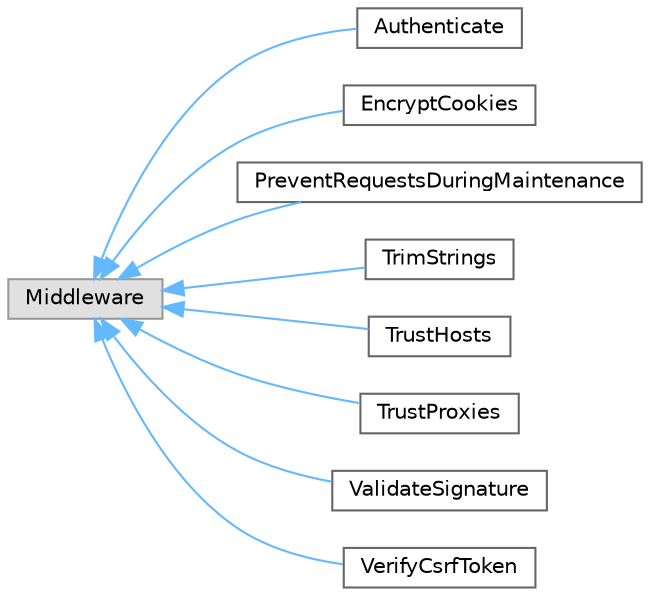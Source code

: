 digraph "Graphical Class Hierarchy"
{
 // LATEX_PDF_SIZE
  bgcolor="transparent";
  edge [fontname=Helvetica,fontsize=10,labelfontname=Helvetica,labelfontsize=10];
  node [fontname=Helvetica,fontsize=10,shape=box,height=0.2,width=0.4];
  rankdir="LR";
  Node0 [label="Middleware",height=0.2,width=0.4,color="grey60", fillcolor="#E0E0E0", style="filled",tooltip=" "];
  Node0 -> Node1 [dir="back",color="steelblue1",style="solid"];
  Node1 [label="Authenticate",height=0.2,width=0.4,color="grey40", fillcolor="white", style="filled",URL="$class_app_1_1_http_1_1_middleware_1_1_authenticate.html",tooltip=" "];
  Node0 -> Node2 [dir="back",color="steelblue1",style="solid"];
  Node2 [label="EncryptCookies",height=0.2,width=0.4,color="grey40", fillcolor="white", style="filled",URL="$class_app_1_1_http_1_1_middleware_1_1_encrypt_cookies.html",tooltip=" "];
  Node0 -> Node3 [dir="back",color="steelblue1",style="solid"];
  Node3 [label="PreventRequestsDuringMaintenance",height=0.2,width=0.4,color="grey40", fillcolor="white", style="filled",URL="$class_app_1_1_http_1_1_middleware_1_1_prevent_requests_during_maintenance.html",tooltip=" "];
  Node0 -> Node4 [dir="back",color="steelblue1",style="solid"];
  Node4 [label="TrimStrings",height=0.2,width=0.4,color="grey40", fillcolor="white", style="filled",URL="$class_app_1_1_http_1_1_middleware_1_1_trim_strings.html",tooltip=" "];
  Node0 -> Node5 [dir="back",color="steelblue1",style="solid"];
  Node5 [label="TrustHosts",height=0.2,width=0.4,color="grey40", fillcolor="white", style="filled",URL="$class_app_1_1_http_1_1_middleware_1_1_trust_hosts.html",tooltip=" "];
  Node0 -> Node6 [dir="back",color="steelblue1",style="solid"];
  Node6 [label="TrustProxies",height=0.2,width=0.4,color="grey40", fillcolor="white", style="filled",URL="$class_app_1_1_http_1_1_middleware_1_1_trust_proxies.html",tooltip=" "];
  Node0 -> Node7 [dir="back",color="steelblue1",style="solid"];
  Node7 [label="ValidateSignature",height=0.2,width=0.4,color="grey40", fillcolor="white", style="filled",URL="$class_app_1_1_http_1_1_middleware_1_1_validate_signature.html",tooltip=" "];
  Node0 -> Node8 [dir="back",color="steelblue1",style="solid"];
  Node8 [label="VerifyCsrfToken",height=0.2,width=0.4,color="grey40", fillcolor="white", style="filled",URL="$class_app_1_1_http_1_1_middleware_1_1_verify_csrf_token.html",tooltip=" "];
}
